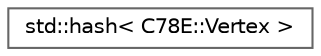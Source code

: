 digraph "Graphical Class Hierarchy"
{
 // LATEX_PDF_SIZE
  bgcolor="transparent";
  edge [fontname=Helvetica,fontsize=10,labelfontname=Helvetica,labelfontsize=10];
  node [fontname=Helvetica,fontsize=10,shape=box,height=0.2,width=0.4];
  rankdir="LR";
  Node0 [id="Node000000",label="std::hash\< C78E::Vertex \>",height=0.2,width=0.4,color="grey40", fillcolor="white", style="filled",URL="$d1/d49/structstd_1_1hash_3_01_c78_e_1_1_vertex_01_4.html",tooltip=" "];
}
